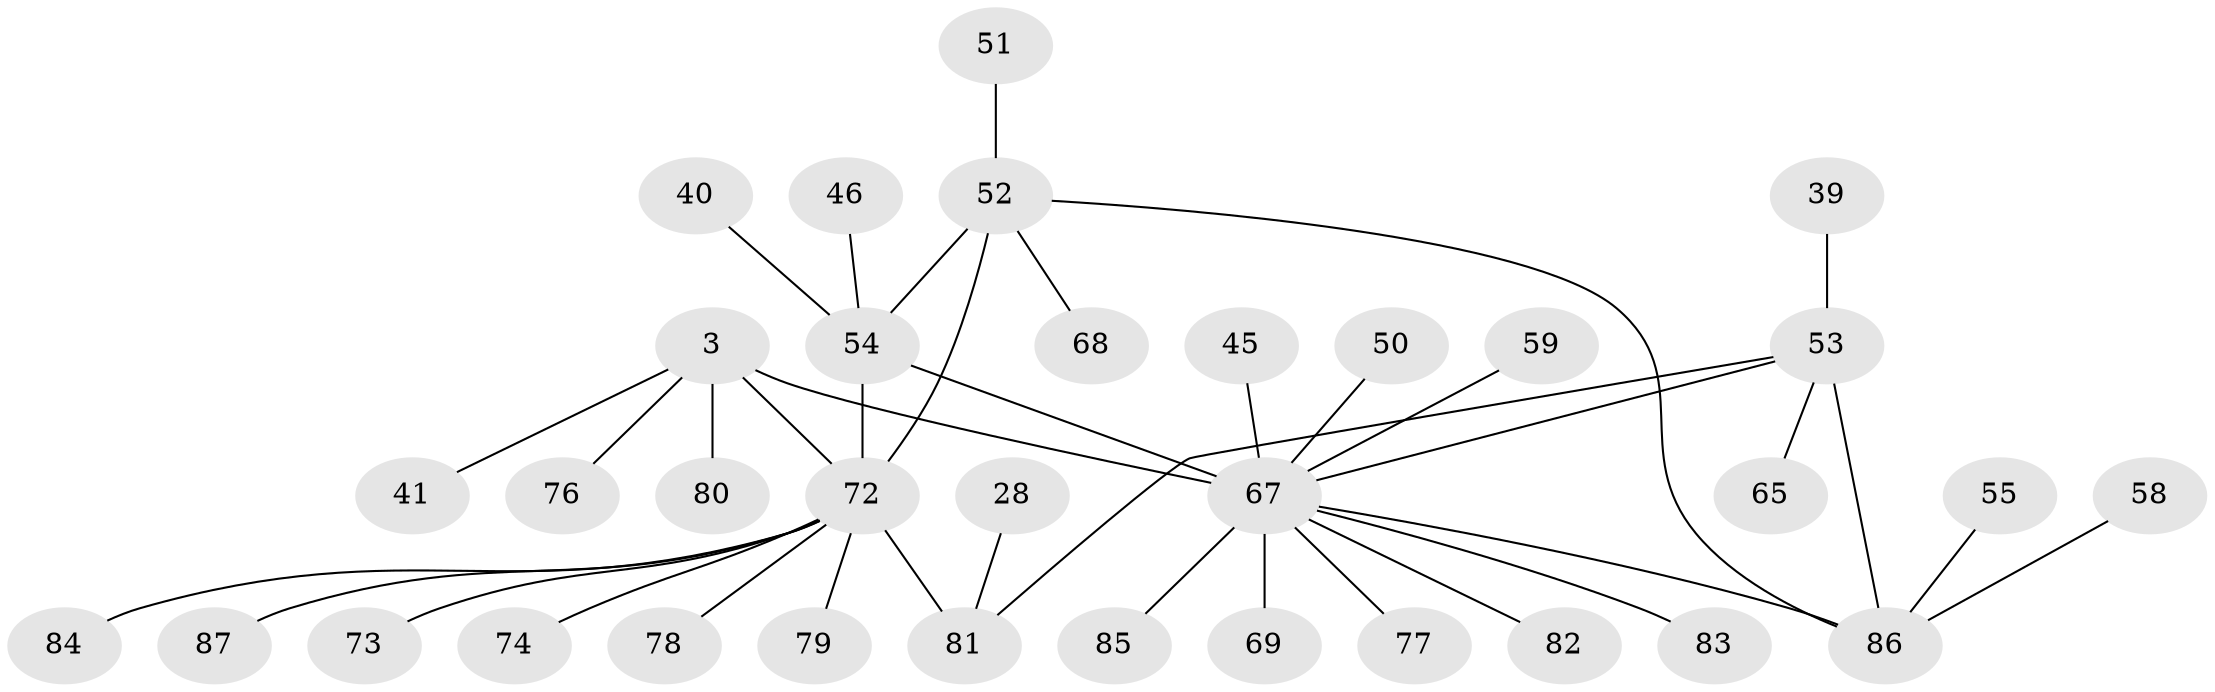 // original degree distribution, {7: 0.06896551724137931, 4: 0.022988505747126436, 11: 0.011494252873563218, 6: 0.08045977011494253, 9: 0.022988505747126436, 8: 0.022988505747126436, 2: 0.16091954022988506, 3: 0.04597701149425287, 1: 0.5632183908045977}
// Generated by graph-tools (version 1.1) at 2025/57/03/04/25 21:57:53]
// undirected, 34 vertices, 38 edges
graph export_dot {
graph [start="1"]
  node [color=gray90,style=filled];
  3 [super="+1"];
  28;
  39 [super="+21"];
  40;
  41;
  45;
  46 [super="+27"];
  50;
  51;
  52 [super="+24+16+26"];
  53 [super="+8+33"];
  54 [super="+37"];
  55;
  58;
  59 [super="+47"];
  65 [super="+23"];
  67 [super="+11+29+30+31+43+44"];
  68;
  69;
  72 [super="+70"];
  73;
  74 [super="+38"];
  76;
  77 [super="+75"];
  78 [super="+22"];
  79 [super="+57"];
  80;
  81 [super="+18+25"];
  82;
  83;
  84;
  85 [super="+71"];
  86 [super="+66+6"];
  87;
  3 -- 76;
  3 -- 80;
  3 -- 41;
  3 -- 67 [weight=4];
  3 -- 72 [weight=2];
  28 -- 81;
  39 -- 53;
  40 -- 54;
  45 -- 67;
  46 -- 54;
  50 -- 67;
  51 -- 52;
  52 -- 68;
  52 -- 86 [weight=2];
  52 -- 54;
  52 -- 72 [weight=4];
  53 -- 65;
  53 -- 67 [weight=2];
  53 -- 81;
  53 -- 86 [weight=4];
  54 -- 67 [weight=4];
  54 -- 72 [weight=2];
  55 -- 86;
  58 -- 86;
  59 -- 67;
  67 -- 69 [weight=2];
  67 -- 77 [weight=2];
  67 -- 82 [weight=2];
  67 -- 83;
  67 -- 85;
  67 -- 86;
  72 -- 73;
  72 -- 74;
  72 -- 78;
  72 -- 79;
  72 -- 81 [weight=4];
  72 -- 84;
  72 -- 87;
}
